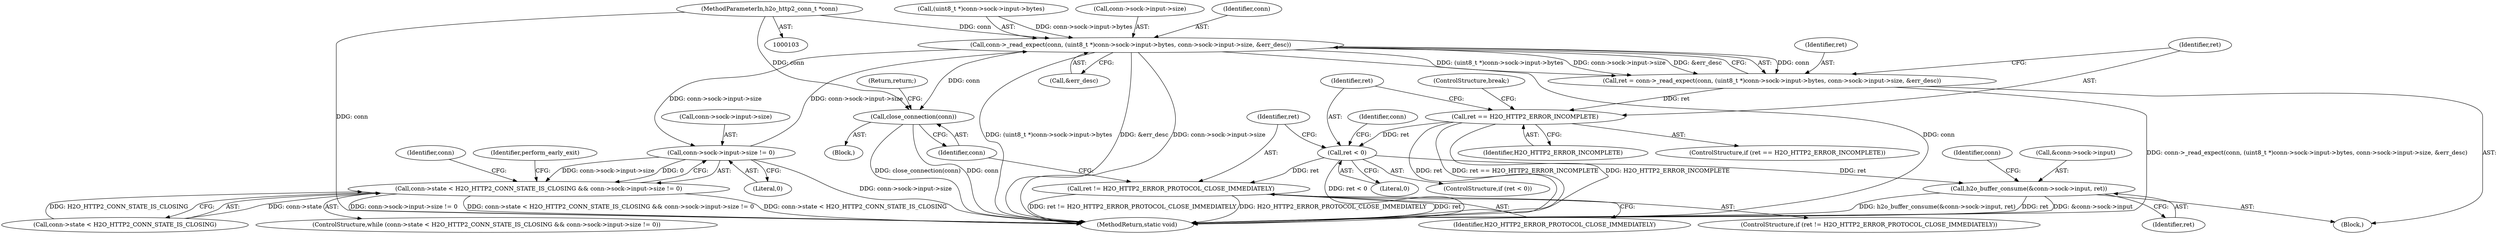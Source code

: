 digraph "0_h2o_1c0808d580da09fdec5a9a74ff09e103ea058dd4_1@pointer" {
"1000104" [label="(MethodParameterIn,h2o_http2_conn_t *conn)"];
"1000192" [label="(Call,conn->_read_expect(conn, (uint8_t *)conn->sock->input->bytes, conn->sock->input->size, &err_desc))"];
"1000152" [label="(Call,conn->sock->input->size != 0)"];
"1000146" [label="(Call,conn->state < H2O_HTTP2_CONN_STATE_IS_CLOSING && conn->sock->input->size != 0)"];
"1000190" [label="(Call,ret = conn->_read_expect(conn, (uint8_t *)conn->sock->input->bytes, conn->sock->input->size, &err_desc))"];
"1000213" [label="(Call,ret == H2O_HTTP2_ERROR_INCOMPLETE)"];
"1000220" [label="(Call,ret < 0)"];
"1000225" [label="(Call,ret != H2O_HTTP2_ERROR_PROTOCOL_CLOSE_IMMEDIATELY)"];
"1000234" [label="(Call,h2o_buffer_consume(&conn->sock->input, ret))"];
"1000231" [label="(Call,close_connection(conn))"];
"1000246" [label="(Identifier,conn)"];
"1000226" [label="(Identifier,ret)"];
"1000153" [label="(Call,conn->sock->input->size)"];
"1000235" [label="(Call,&conn->sock->input)"];
"1000227" [label="(Identifier,H2O_HTTP2_ERROR_PROTOCOL_CLOSE_IMMEDIATELY)"];
"1000203" [label="(Call,conn->sock->input->size)"];
"1000161" [label="(Block,)"];
"1000223" [label="(Block,)"];
"1000192" [label="(Call,conn->_read_expect(conn, (uint8_t *)conn->sock->input->bytes, conn->sock->input->size, &err_desc))"];
"1000233" [label="(Return,return;)"];
"1000219" [label="(ControlStructure,if (ret < 0))"];
"1000147" [label="(Call,conn->state < H2O_HTTP2_CONN_STATE_IS_CLOSING)"];
"1000160" [label="(Literal,0)"];
"1000232" [label="(Identifier,conn)"];
"1000165" [label="(Identifier,perform_early_exit)"];
"1000222" [label="(Literal,0)"];
"1000221" [label="(Identifier,ret)"];
"1000145" [label="(ControlStructure,while (conn->state < H2O_HTTP2_CONN_STATE_IS_CLOSING && conn->sock->input->size != 0))"];
"1000149" [label="(Identifier,conn)"];
"1000220" [label="(Call,ret < 0)"];
"1000104" [label="(MethodParameterIn,h2o_http2_conn_t *conn)"];
"1000193" [label="(Identifier,conn)"];
"1000152" [label="(Call,conn->sock->input->size != 0)"];
"1000238" [label="(Identifier,conn)"];
"1000225" [label="(Call,ret != H2O_HTTP2_ERROR_PROTOCOL_CLOSE_IMMEDIATELY)"];
"1000231" [label="(Call,close_connection(conn))"];
"1000241" [label="(Identifier,ret)"];
"1000214" [label="(Identifier,ret)"];
"1000212" [label="(ControlStructure,if (ret == H2O_HTTP2_ERROR_INCOMPLETE))"];
"1000217" [label="(ControlStructure,break;)"];
"1000234" [label="(Call,h2o_buffer_consume(&conn->sock->input, ret))"];
"1000191" [label="(Identifier,ret)"];
"1000224" [label="(ControlStructure,if (ret != H2O_HTTP2_ERROR_PROTOCOL_CLOSE_IMMEDIATELY))"];
"1000264" [label="(MethodReturn,static void)"];
"1000146" [label="(Call,conn->state < H2O_HTTP2_CONN_STATE_IS_CLOSING && conn->sock->input->size != 0)"];
"1000213" [label="(Call,ret == H2O_HTTP2_ERROR_INCOMPLETE)"];
"1000194" [label="(Call,(uint8_t *)conn->sock->input->bytes)"];
"1000190" [label="(Call,ret = conn->_read_expect(conn, (uint8_t *)conn->sock->input->bytes, conn->sock->input->size, &err_desc))"];
"1000210" [label="(Call,&err_desc)"];
"1000215" [label="(Identifier,H2O_HTTP2_ERROR_INCOMPLETE)"];
"1000104" -> "1000103"  [label="AST: "];
"1000104" -> "1000264"  [label="DDG: conn"];
"1000104" -> "1000192"  [label="DDG: conn"];
"1000104" -> "1000231"  [label="DDG: conn"];
"1000192" -> "1000190"  [label="AST: "];
"1000192" -> "1000210"  [label="CFG: "];
"1000193" -> "1000192"  [label="AST: "];
"1000194" -> "1000192"  [label="AST: "];
"1000203" -> "1000192"  [label="AST: "];
"1000210" -> "1000192"  [label="AST: "];
"1000190" -> "1000192"  [label="CFG: "];
"1000192" -> "1000264"  [label="DDG: (uint8_t *)conn->sock->input->bytes"];
"1000192" -> "1000264"  [label="DDG: &err_desc"];
"1000192" -> "1000264"  [label="DDG: conn->sock->input->size"];
"1000192" -> "1000264"  [label="DDG: conn"];
"1000192" -> "1000152"  [label="DDG: conn->sock->input->size"];
"1000192" -> "1000190"  [label="DDG: conn"];
"1000192" -> "1000190"  [label="DDG: (uint8_t *)conn->sock->input->bytes"];
"1000192" -> "1000190"  [label="DDG: conn->sock->input->size"];
"1000192" -> "1000190"  [label="DDG: &err_desc"];
"1000194" -> "1000192"  [label="DDG: conn->sock->input->bytes"];
"1000152" -> "1000192"  [label="DDG: conn->sock->input->size"];
"1000192" -> "1000231"  [label="DDG: conn"];
"1000152" -> "1000146"  [label="AST: "];
"1000152" -> "1000160"  [label="CFG: "];
"1000153" -> "1000152"  [label="AST: "];
"1000160" -> "1000152"  [label="AST: "];
"1000146" -> "1000152"  [label="CFG: "];
"1000152" -> "1000264"  [label="DDG: conn->sock->input->size"];
"1000152" -> "1000146"  [label="DDG: conn->sock->input->size"];
"1000152" -> "1000146"  [label="DDG: 0"];
"1000146" -> "1000145"  [label="AST: "];
"1000146" -> "1000147"  [label="CFG: "];
"1000147" -> "1000146"  [label="AST: "];
"1000165" -> "1000146"  [label="CFG: "];
"1000246" -> "1000146"  [label="CFG: "];
"1000146" -> "1000264"  [label="DDG: conn->sock->input->size != 0"];
"1000146" -> "1000264"  [label="DDG: conn->state < H2O_HTTP2_CONN_STATE_IS_CLOSING && conn->sock->input->size != 0"];
"1000146" -> "1000264"  [label="DDG: conn->state < H2O_HTTP2_CONN_STATE_IS_CLOSING"];
"1000147" -> "1000146"  [label="DDG: conn->state"];
"1000147" -> "1000146"  [label="DDG: H2O_HTTP2_CONN_STATE_IS_CLOSING"];
"1000190" -> "1000161"  [label="AST: "];
"1000191" -> "1000190"  [label="AST: "];
"1000214" -> "1000190"  [label="CFG: "];
"1000190" -> "1000264"  [label="DDG: conn->_read_expect(conn, (uint8_t *)conn->sock->input->bytes, conn->sock->input->size, &err_desc)"];
"1000190" -> "1000213"  [label="DDG: ret"];
"1000213" -> "1000212"  [label="AST: "];
"1000213" -> "1000215"  [label="CFG: "];
"1000214" -> "1000213"  [label="AST: "];
"1000215" -> "1000213"  [label="AST: "];
"1000217" -> "1000213"  [label="CFG: "];
"1000221" -> "1000213"  [label="CFG: "];
"1000213" -> "1000264"  [label="DDG: ret"];
"1000213" -> "1000264"  [label="DDG: ret == H2O_HTTP2_ERROR_INCOMPLETE"];
"1000213" -> "1000264"  [label="DDG: H2O_HTTP2_ERROR_INCOMPLETE"];
"1000213" -> "1000220"  [label="DDG: ret"];
"1000220" -> "1000219"  [label="AST: "];
"1000220" -> "1000222"  [label="CFG: "];
"1000221" -> "1000220"  [label="AST: "];
"1000222" -> "1000220"  [label="AST: "];
"1000226" -> "1000220"  [label="CFG: "];
"1000238" -> "1000220"  [label="CFG: "];
"1000220" -> "1000264"  [label="DDG: ret < 0"];
"1000220" -> "1000225"  [label="DDG: ret"];
"1000220" -> "1000234"  [label="DDG: ret"];
"1000225" -> "1000224"  [label="AST: "];
"1000225" -> "1000227"  [label="CFG: "];
"1000226" -> "1000225"  [label="AST: "];
"1000227" -> "1000225"  [label="AST: "];
"1000232" -> "1000225"  [label="CFG: "];
"1000225" -> "1000264"  [label="DDG: ret"];
"1000225" -> "1000264"  [label="DDG: ret != H2O_HTTP2_ERROR_PROTOCOL_CLOSE_IMMEDIATELY"];
"1000225" -> "1000264"  [label="DDG: H2O_HTTP2_ERROR_PROTOCOL_CLOSE_IMMEDIATELY"];
"1000234" -> "1000161"  [label="AST: "];
"1000234" -> "1000241"  [label="CFG: "];
"1000235" -> "1000234"  [label="AST: "];
"1000241" -> "1000234"  [label="AST: "];
"1000149" -> "1000234"  [label="CFG: "];
"1000234" -> "1000264"  [label="DDG: &conn->sock->input"];
"1000234" -> "1000264"  [label="DDG: h2o_buffer_consume(&conn->sock->input, ret)"];
"1000234" -> "1000264"  [label="DDG: ret"];
"1000231" -> "1000223"  [label="AST: "];
"1000231" -> "1000232"  [label="CFG: "];
"1000232" -> "1000231"  [label="AST: "];
"1000233" -> "1000231"  [label="CFG: "];
"1000231" -> "1000264"  [label="DDG: close_connection(conn)"];
"1000231" -> "1000264"  [label="DDG: conn"];
}
